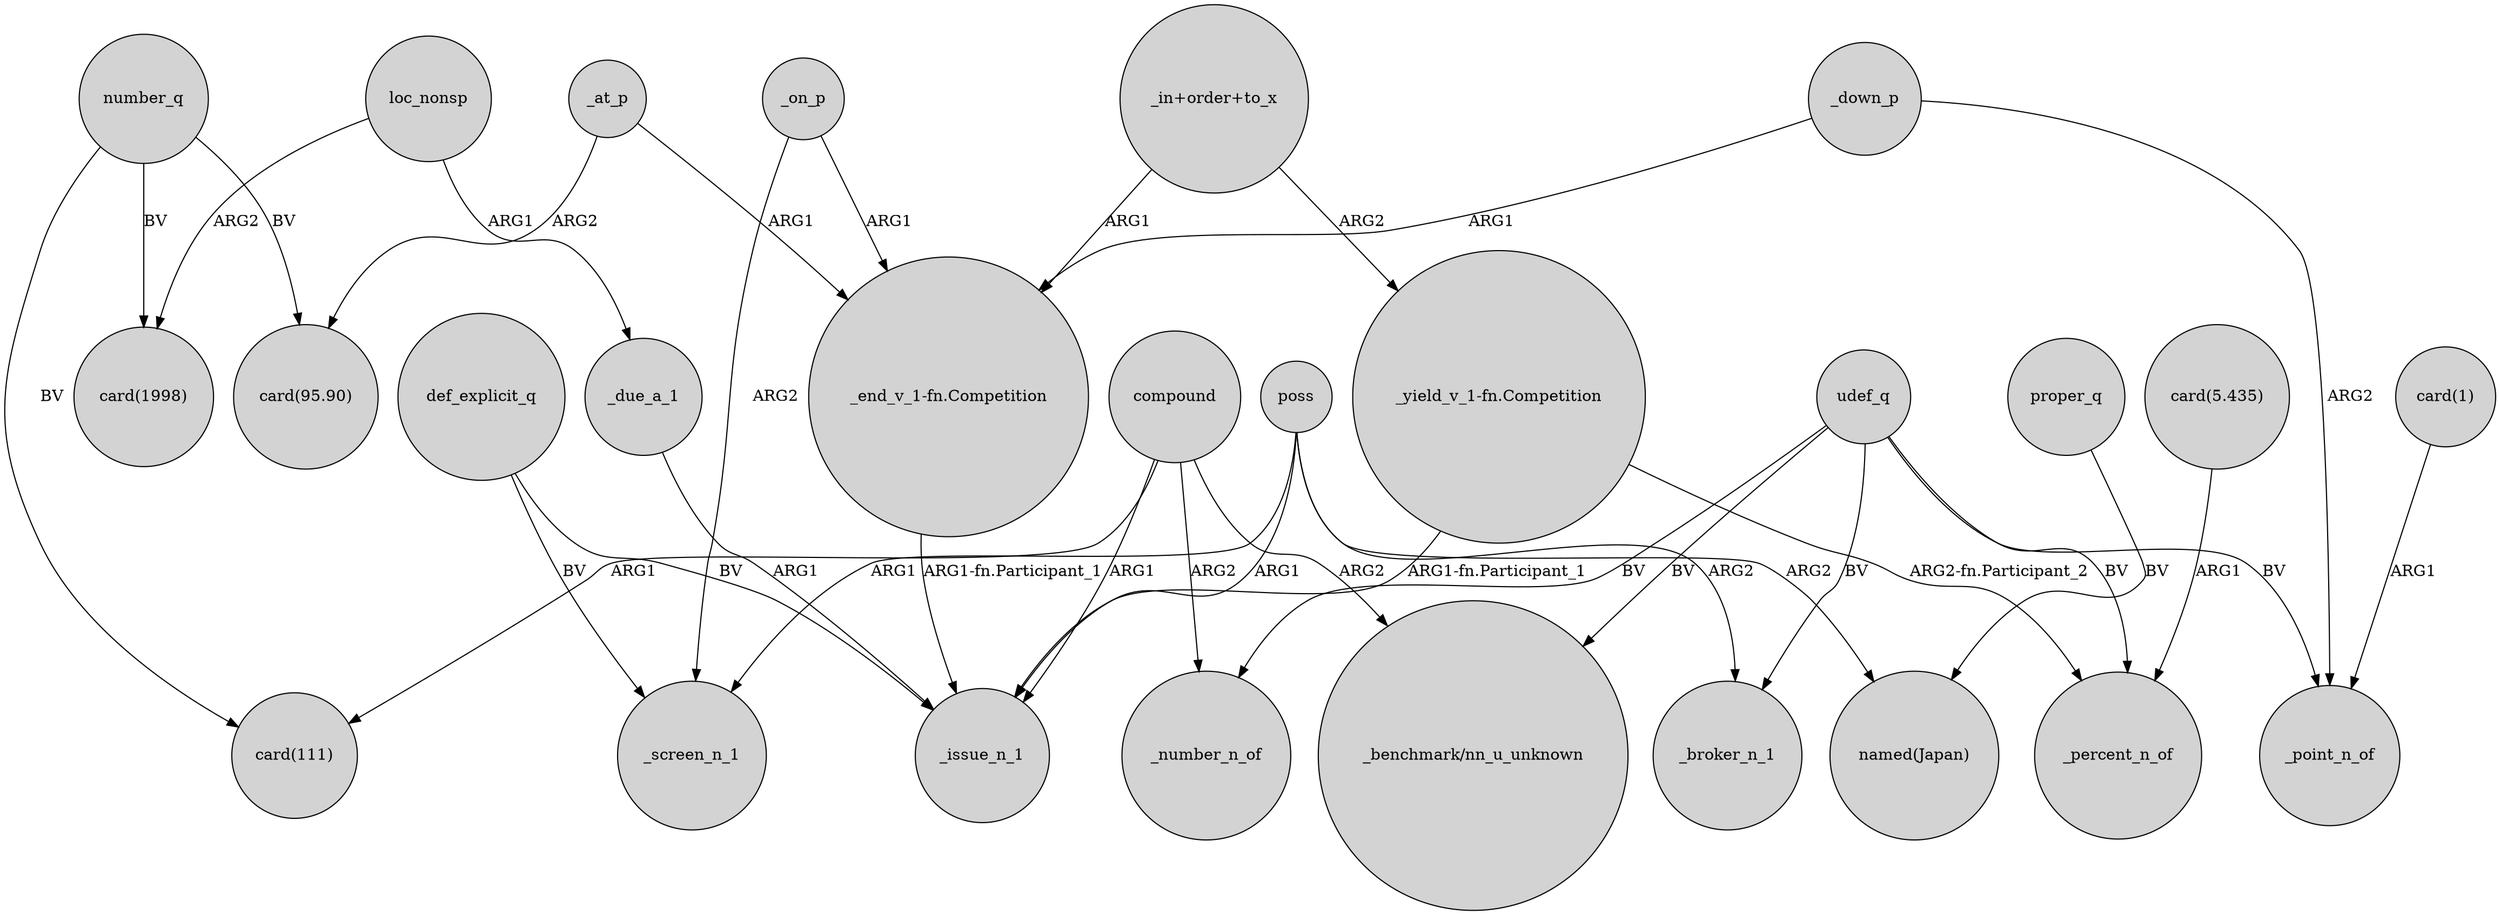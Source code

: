 digraph {
	node [shape=circle style=filled]
	loc_nonsp -> "card(1998)" [label=ARG2]
	number_q -> "card(111)" [label=BV]
	udef_q -> _broker_n_1 [label=BV]
	number_q -> "card(1998)" [label=BV]
	def_explicit_q -> _issue_n_1 [label=BV]
	poss -> "named(Japan)" [label=ARG2]
	def_explicit_q -> _screen_n_1 [label=BV]
	number_q -> "card(95.90)" [label=BV]
	poss -> _screen_n_1 [label=ARG1]
	"card(1)" -> _point_n_of [label=ARG1]
	poss -> _issue_n_1 [label=ARG1]
	"card(5.435)" -> _percent_n_of [label=ARG1]
	compound -> "card(111)" [label=ARG1]
	_on_p -> _screen_n_1 [label=ARG2]
	_down_p -> _point_n_of [label=ARG2]
	"_in+order+to_x" -> "_yield_v_1-fn.Competition" [label=ARG2]
	poss -> _broker_n_1 [label=ARG2]
	_at_p -> "card(95.90)" [label=ARG2]
	udef_q -> _percent_n_of [label=BV]
	proper_q -> "named(Japan)" [label=BV]
	udef_q -> _number_n_of [label=BV]
	"_yield_v_1-fn.Competition" -> _percent_n_of [label="ARG2-fn.Participant_2"]
	"_end_v_1-fn.Competition" -> _issue_n_1 [label="ARG1-fn.Participant_1"]
	"_in+order+to_x" -> "_end_v_1-fn.Competition" [label=ARG1]
	compound -> "_benchmark/nn_u_unknown" [label=ARG2]
	loc_nonsp -> _due_a_1 [label=ARG1]
	_due_a_1 -> _issue_n_1 [label=ARG1]
	_down_p -> "_end_v_1-fn.Competition" [label=ARG1]
	compound -> _number_n_of [label=ARG2]
	udef_q -> "_benchmark/nn_u_unknown" [label=BV]
	udef_q -> _point_n_of [label=BV]
	"_yield_v_1-fn.Competition" -> _issue_n_1 [label="ARG1-fn.Participant_1"]
	compound -> _issue_n_1 [label=ARG1]
	_at_p -> "_end_v_1-fn.Competition" [label=ARG1]
	_on_p -> "_end_v_1-fn.Competition" [label=ARG1]
}
